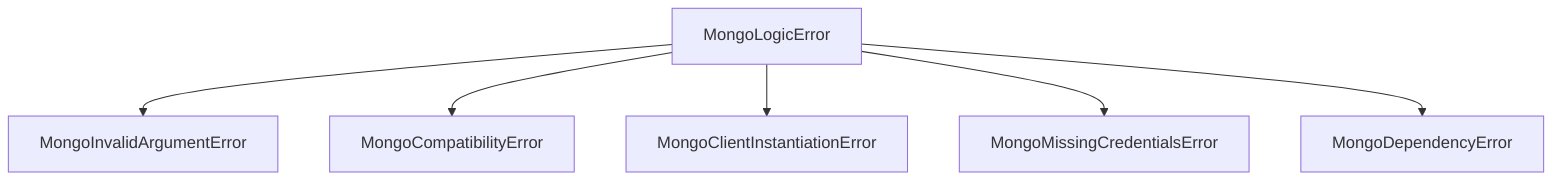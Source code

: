 graph TD
    MongoLogicError --> MongoInvalidArgumentError
    MongoLogicError --> MongoCompatibilityError
    MongoLogicError --> MongoClientInstantiationError
    MongoLogicError --> MongoMissingCredentialsError
    MongoLogicError --> MongoDependencyError